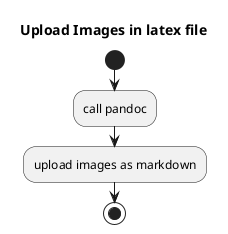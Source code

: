 @startuml
title Upload Images in latex file

start

:call pandoc;
:upload images as markdown;

stop

@enduml
